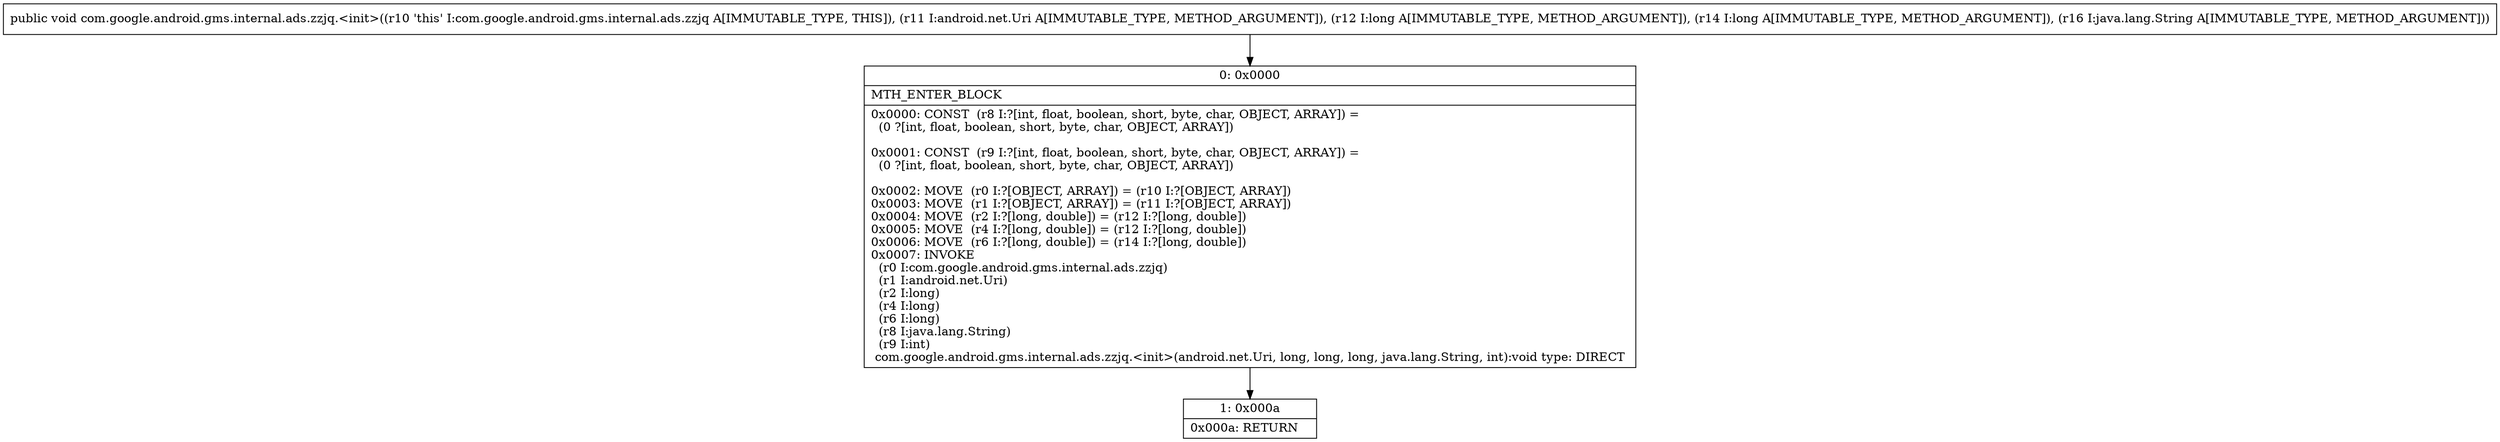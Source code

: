 digraph "CFG forcom.google.android.gms.internal.ads.zzjq.\<init\>(Landroid\/net\/Uri;JJLjava\/lang\/String;)V" {
Node_0 [shape=record,label="{0\:\ 0x0000|MTH_ENTER_BLOCK\l|0x0000: CONST  (r8 I:?[int, float, boolean, short, byte, char, OBJECT, ARRAY]) = \l  (0 ?[int, float, boolean, short, byte, char, OBJECT, ARRAY])\l \l0x0001: CONST  (r9 I:?[int, float, boolean, short, byte, char, OBJECT, ARRAY]) = \l  (0 ?[int, float, boolean, short, byte, char, OBJECT, ARRAY])\l \l0x0002: MOVE  (r0 I:?[OBJECT, ARRAY]) = (r10 I:?[OBJECT, ARRAY]) \l0x0003: MOVE  (r1 I:?[OBJECT, ARRAY]) = (r11 I:?[OBJECT, ARRAY]) \l0x0004: MOVE  (r2 I:?[long, double]) = (r12 I:?[long, double]) \l0x0005: MOVE  (r4 I:?[long, double]) = (r12 I:?[long, double]) \l0x0006: MOVE  (r6 I:?[long, double]) = (r14 I:?[long, double]) \l0x0007: INVOKE  \l  (r0 I:com.google.android.gms.internal.ads.zzjq)\l  (r1 I:android.net.Uri)\l  (r2 I:long)\l  (r4 I:long)\l  (r6 I:long)\l  (r8 I:java.lang.String)\l  (r9 I:int)\l com.google.android.gms.internal.ads.zzjq.\<init\>(android.net.Uri, long, long, long, java.lang.String, int):void type: DIRECT \l}"];
Node_1 [shape=record,label="{1\:\ 0x000a|0x000a: RETURN   \l}"];
MethodNode[shape=record,label="{public void com.google.android.gms.internal.ads.zzjq.\<init\>((r10 'this' I:com.google.android.gms.internal.ads.zzjq A[IMMUTABLE_TYPE, THIS]), (r11 I:android.net.Uri A[IMMUTABLE_TYPE, METHOD_ARGUMENT]), (r12 I:long A[IMMUTABLE_TYPE, METHOD_ARGUMENT]), (r14 I:long A[IMMUTABLE_TYPE, METHOD_ARGUMENT]), (r16 I:java.lang.String A[IMMUTABLE_TYPE, METHOD_ARGUMENT])) }"];
MethodNode -> Node_0;
Node_0 -> Node_1;
}

